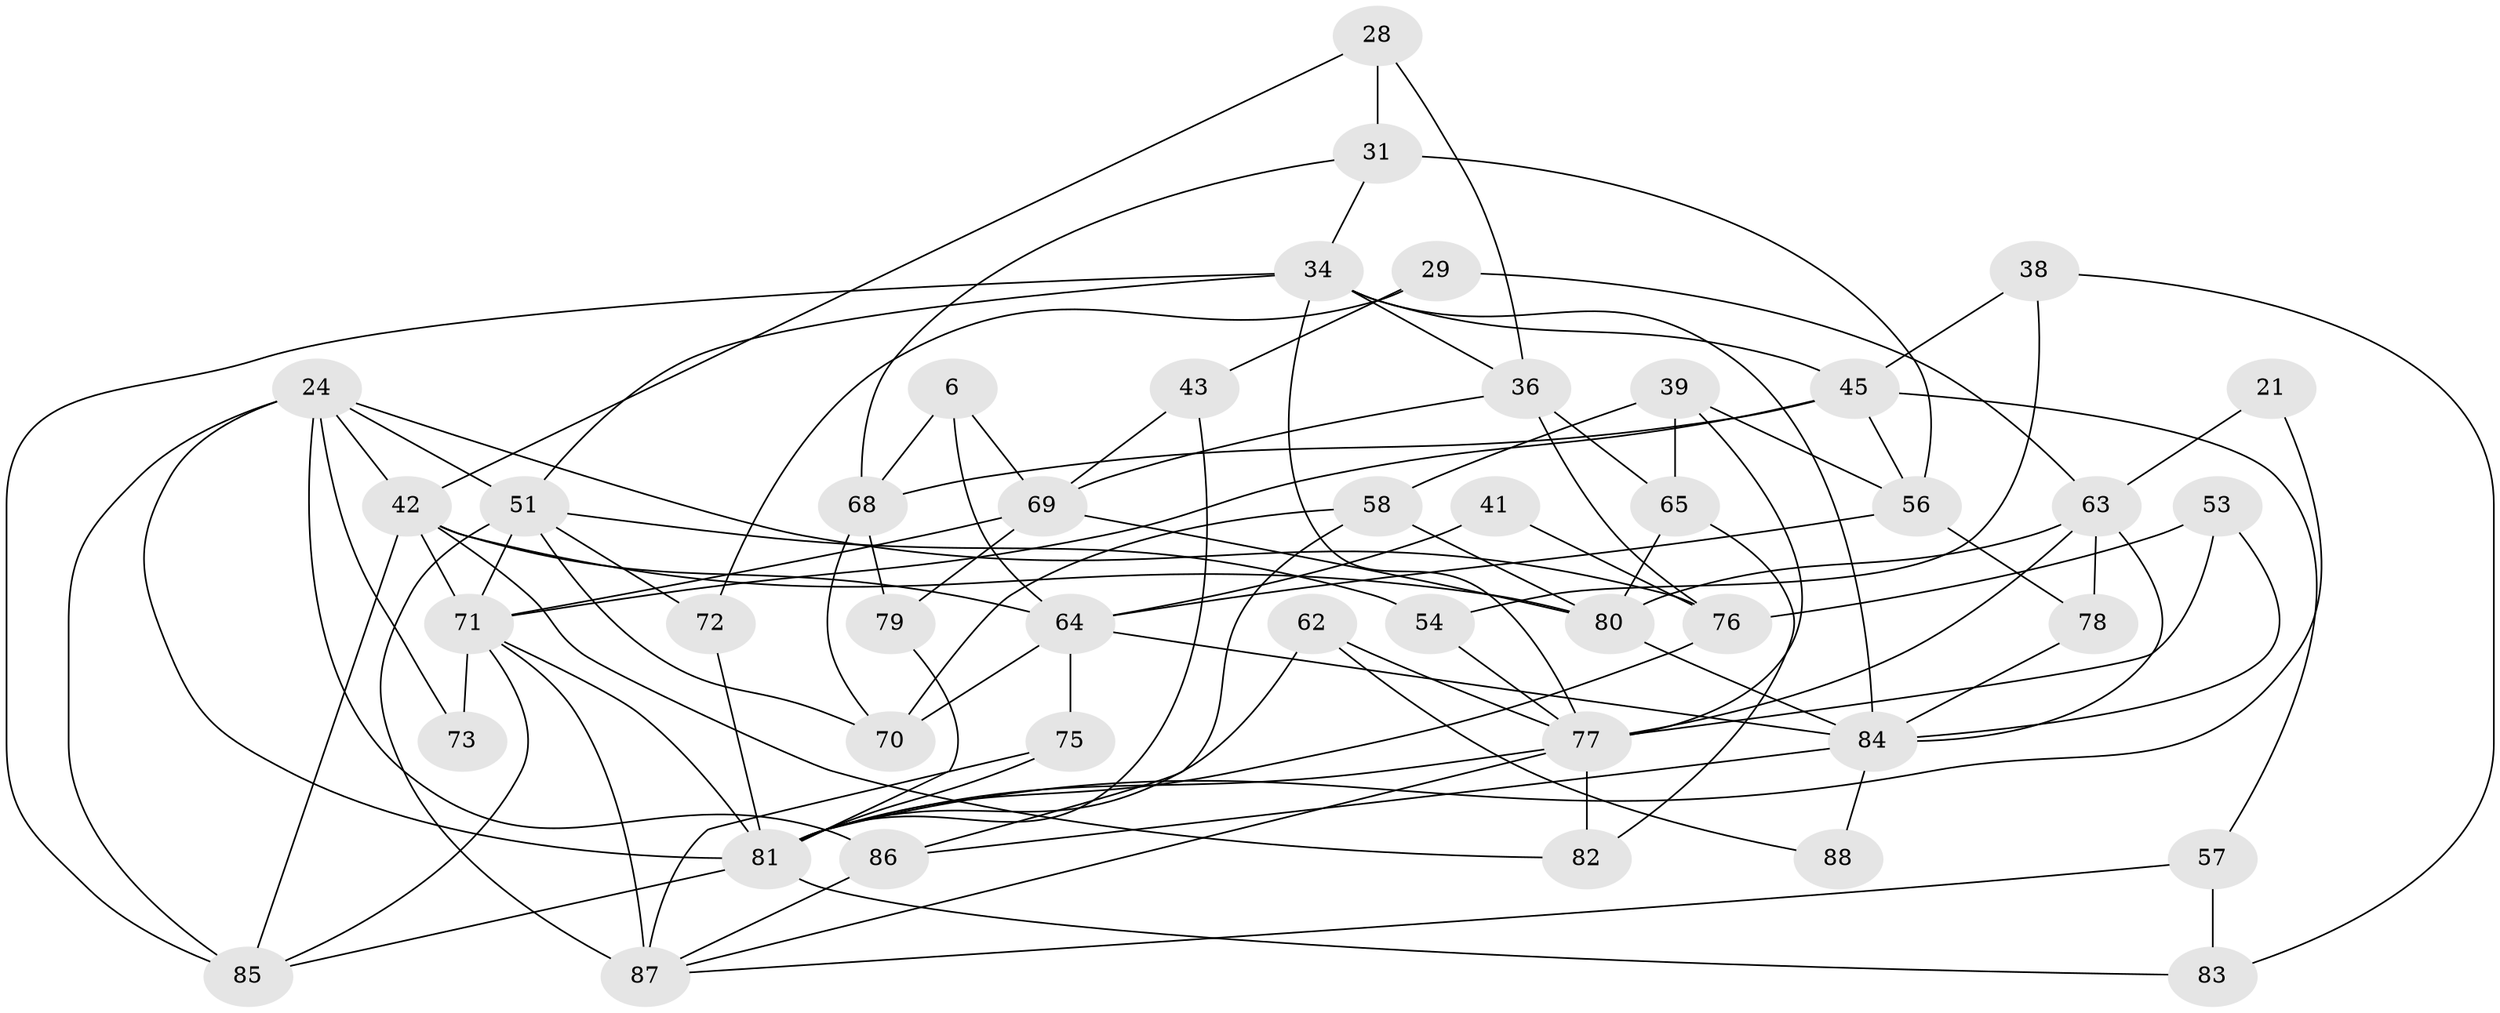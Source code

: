 // original degree distribution, {2: 0.13636363636363635, 3: 0.3181818181818182, 5: 0.20454545454545456, 4: 0.18181818181818182, 6: 0.10227272727272728, 7: 0.045454545454545456, 8: 0.011363636363636364}
// Generated by graph-tools (version 1.1) at 2025/51/03/09/25 04:51:50]
// undirected, 44 vertices, 102 edges
graph export_dot {
graph [start="1"]
  node [color=gray90,style=filled];
  6;
  21;
  24 [super="+12"];
  28 [super="+17"];
  29 [super="+8"];
  31;
  34 [super="+27"];
  36;
  38;
  39;
  41;
  42 [super="+40"];
  43;
  45 [super="+35"];
  51 [super="+48"];
  53;
  54;
  56 [super="+13"];
  57;
  58;
  62;
  63 [super="+14"];
  64 [super="+3"];
  65 [super="+55"];
  68 [super="+26"];
  69 [super="+44"];
  70;
  71 [super="+4+22+49"];
  72;
  73 [super="+5"];
  75;
  76;
  77 [super="+50"];
  78;
  79;
  80 [super="+30"];
  81 [super="+33+74"];
  82 [super="+46"];
  83;
  84 [super="+66"];
  85 [super="+60"];
  86 [super="+10+67"];
  87 [super="+61+25"];
  88;
  6 -- 64;
  6 -- 69;
  6 -- 68;
  21 -- 63;
  21 -- 81;
  24 -- 42;
  24 -- 51 [weight=2];
  24 -- 73 [weight=3];
  24 -- 81;
  24 -- 76;
  24 -- 86 [weight=2];
  24 -- 85;
  28 -- 31;
  28 -- 42;
  28 -- 36;
  29 -- 43;
  29 -- 72;
  29 -- 63 [weight=2];
  31 -- 56 [weight=2];
  31 -- 68;
  31 -- 34;
  34 -- 85;
  34 -- 36;
  34 -- 45;
  34 -- 77;
  34 -- 51;
  34 -- 84;
  36 -- 69;
  36 -- 76;
  36 -- 65;
  38 -- 83;
  38 -- 54;
  38 -- 45;
  39 -- 77;
  39 -- 65 [weight=2];
  39 -- 56;
  39 -- 58;
  41 -- 76;
  41 -- 64;
  42 -- 85 [weight=2];
  42 -- 80;
  42 -- 82;
  42 -- 64;
  42 -- 71;
  43 -- 81;
  43 -- 69;
  45 -- 56 [weight=2];
  45 -- 57;
  45 -- 71;
  45 -- 68;
  51 -- 70;
  51 -- 71 [weight=3];
  51 -- 54;
  51 -- 87 [weight=4];
  51 -- 72;
  53 -- 76;
  53 -- 77;
  53 -- 84;
  54 -- 77;
  56 -- 78;
  56 -- 64;
  57 -- 83;
  57 -- 87;
  58 -- 70;
  58 -- 80;
  58 -- 86;
  62 -- 77;
  62 -- 88;
  62 -- 81;
  63 -- 77 [weight=3];
  63 -- 78;
  63 -- 80 [weight=2];
  63 -- 84;
  64 -- 70;
  64 -- 84 [weight=2];
  64 -- 75;
  65 -- 80;
  65 -- 82;
  68 -- 70;
  68 -- 79;
  69 -- 71 [weight=2];
  69 -- 80;
  69 -- 79;
  71 -- 81 [weight=4];
  71 -- 85;
  71 -- 73;
  71 -- 87;
  72 -- 81;
  75 -- 87;
  75 -- 81;
  76 -- 81;
  77 -- 81;
  77 -- 87;
  77 -- 82;
  78 -- 84;
  79 -- 81;
  80 -- 84 [weight=2];
  81 -- 85 [weight=3];
  81 -- 83;
  84 -- 88;
  84 -- 86 [weight=2];
  86 -- 87 [weight=2];
}
